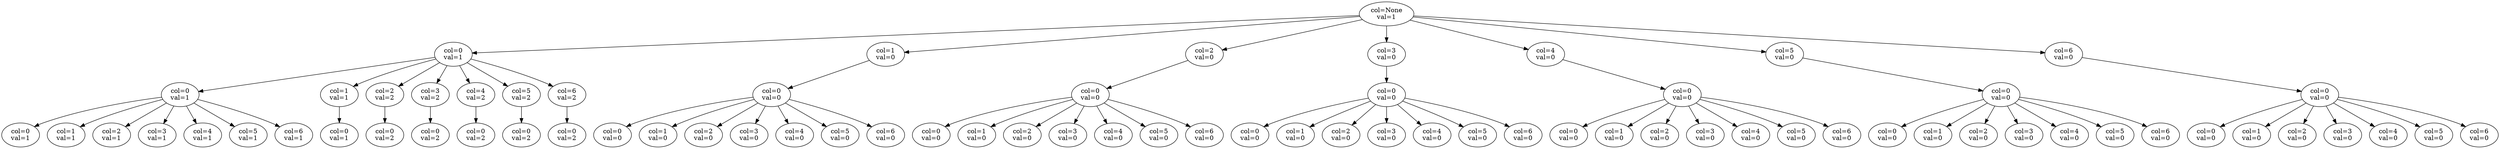 strict digraph {
	138247188283360 [label="col=None
val=1"]
	138247188283360 -> 138247188274576
	138247188274576 [label="col=0
val=1"]
	138247188274576 -> 138247188283216
	138247188283216 [label="col=0
val=1"]
	138247188283216 -> 138247187951456
	138247187951456 [label="col=0
val=1"]
	138247188283216 -> 138247187951120
	138247187951120 [label="col=1
val=1"]
	138247188283216 -> 138247187950928
	138247187950928 [label="col=2
val=1"]
	138247188283216 -> 138247188371920
	138247188371920 [label="col=3
val=1"]
	138247188283216 -> 138247188371248
	138247188371248 [label="col=4
val=1"]
	138247188283216 -> 138247188369280
	138247188369280 [label="col=5
val=1"]
	138247188283216 -> 138247188372208
	138247188372208 [label="col=6
val=1"]
	138247188274576 -> 138247188282352
	138247188282352 [label="col=1
val=1"]
	138247188282352 -> 138247188368176
	138247188368176 [label="col=0
val=1"]
	138247188274576 -> 138247188371968
	138247188371968 [label="col=2
val=2"]
	138247188371968 -> 138247188371776
	138247188371776 [label="col=0
val=2"]
	138247188274576 -> 138247188368752
	138247188368752 [label="col=3
val=2"]
	138247188368752 -> 138247188367360
	138247188367360 [label="col=0
val=2"]
	138247188274576 -> 138247188371008
	138247188371008 [label="col=4
val=2"]
	138247188371008 -> 138247188371200
	138247188371200 [label="col=0
val=2"]
	138247188274576 -> 138247188371152
	138247188371152 [label="col=5
val=2"]
	138247188371152 -> 138247188366208
	138247188366208 [label="col=0
val=2"]
	138247188274576 -> 138247188368320
	138247188368320 [label="col=6
val=2"]
	138247188368320 -> 138247188367072
	138247188367072 [label="col=0
val=2"]
	138247188283360 -> 138247188280336
	138247188280336 [label="col=1
val=0"]
	138247188280336 -> 138247188366256
	138247188366256 [label="col=0
val=0"]
	138247188366256 -> 138247188372016
	138247188372016 [label="col=0
val=0"]
	138247188366256 -> 138247188369568
	138247188369568 [label="col=1
val=0"]
	138247188366256 -> 138247188366832
	138247188366832 [label="col=2
val=0"]
	138247188366256 -> 138247188370528
	138247188370528 [label="col=3
val=0"]
	138247188366256 -> 138247188370768
	138247188370768 [label="col=4
val=0"]
	138247188366256 -> 138247188371440
	138247188371440 [label="col=5
val=0"]
	138247188366256 -> 138247188366976
	138247188366976 [label="col=6
val=0"]
	138247188283360 -> 138247188368944
	138247188368944 [label="col=2
val=0"]
	138247188368944 -> 138247188370432
	138247188370432 [label="col=0
val=0"]
	138247188370432 -> 138247188371392
	138247188371392 [label="col=0
val=0"]
	138247188370432 -> 138247188371536
	138247188371536 [label="col=1
val=0"]
	138247188370432 -> 138247188368560
	138247188368560 [label="col=2
val=0"]
	138247188370432 -> 138247188370576
	138247188370576 [label="col=3
val=0"]
	138247188370432 -> 138247188371872
	138247188371872 [label="col=4
val=0"]
	138247188370432 -> 138247188365968
	138247188365968 [label="col=5
val=0"]
	138247188370432 -> 138247188371488
	138247188371488 [label="col=6
val=0"]
	138247188283360 -> 138247188370960
	138247188370960 [label="col=3
val=0"]
	138247188370960 -> 138247188371680
	138247188371680 [label="col=0
val=0"]
	138247188371680 -> 138247188366784
	138247188366784 [label="col=0
val=0"]
	138247188371680 -> 138247188372496
	138247188372496 [label="col=1
val=0"]
	138247188371680 -> 138247188371344
	138247188371344 [label="col=2
val=0"]
	138247188371680 -> 138247188372544
	138247188372544 [label="col=3
val=0"]
	138247188371680 -> 138247188372640
	138247188372640 [label="col=4
val=0"]
	138247188371680 -> 138247188372736
	138247188372736 [label="col=5
val=0"]
	138247188371680 -> 138247188372832
	138247188372832 [label="col=6
val=0"]
	138247188283360 -> 138247188365728
	138247188365728 [label="col=4
val=0"]
	138247188365728 -> 138247188365824
	138247188365824 [label="col=0
val=0"]
	138247188365824 -> 138247188373120
	138247188373120 [label="col=0
val=0"]
	138247188365824 -> 138247188373360
	138247188373360 [label="col=1
val=0"]
	138247188365824 -> 138247188373312
	138247188373312 [label="col=2
val=0"]
	138247188365824 -> 138247188373408
	138247188373408 [label="col=3
val=0"]
	138247188365824 -> 138247188373504
	138247188373504 [label="col=4
val=0"]
	138247188365824 -> 138247188373600
	138247188373600 [label="col=5
val=0"]
	138247188365824 -> 138247188373696
	138247188373696 [label="col=6
val=0"]
	138247188283360 -> 138247188365776
	138247188365776 [label="col=5
val=0"]
	138247188365776 -> 138247188372784
	138247188372784 [label="col=0
val=0"]
	138247188372784 -> 138247188373984
	138247188373984 [label="col=0
val=0"]
	138247188372784 -> 138247188374224
	138247188374224 [label="col=1
val=0"]
	138247188372784 -> 138247188374176
	138247188374176 [label="col=2
val=0"]
	138247188372784 -> 138247188374272
	138247188374272 [label="col=3
val=0"]
	138247188372784 -> 138247188374368
	138247188374368 [label="col=4
val=0"]
	138247188372784 -> 138247188374464
	138247188374464 [label="col=5
val=0"]
	138247188372784 -> 138247188374560
	138247188374560 [label="col=6
val=0"]
	138247188283360 -> 138247188373072
	138247188373072 [label="col=6
val=0"]
	138247188373072 -> 138247188373648
	138247188373648 [label="col=0
val=0"]
	138247188373648 -> 138247188375136
	138247188375136 [label="col=0
val=0"]
	138247188373648 -> 138247188375328
	138247188375328 [label="col=1
val=0"]
	138247188373648 -> 138247188375232
	138247188375232 [label="col=2
val=0"]
	138247188373648 -> 138247188374704
	138247188374704 [label="col=3
val=0"]
	138247188373648 -> 138247188374896
	138247188374896 [label="col=4
val=0"]
	138247188373648 -> 138247188374848
	138247188374848 [label="col=5
val=0"]
	138247188373648 -> 138247188374944
	138247188374944 [label="col=6
val=0"]
}
